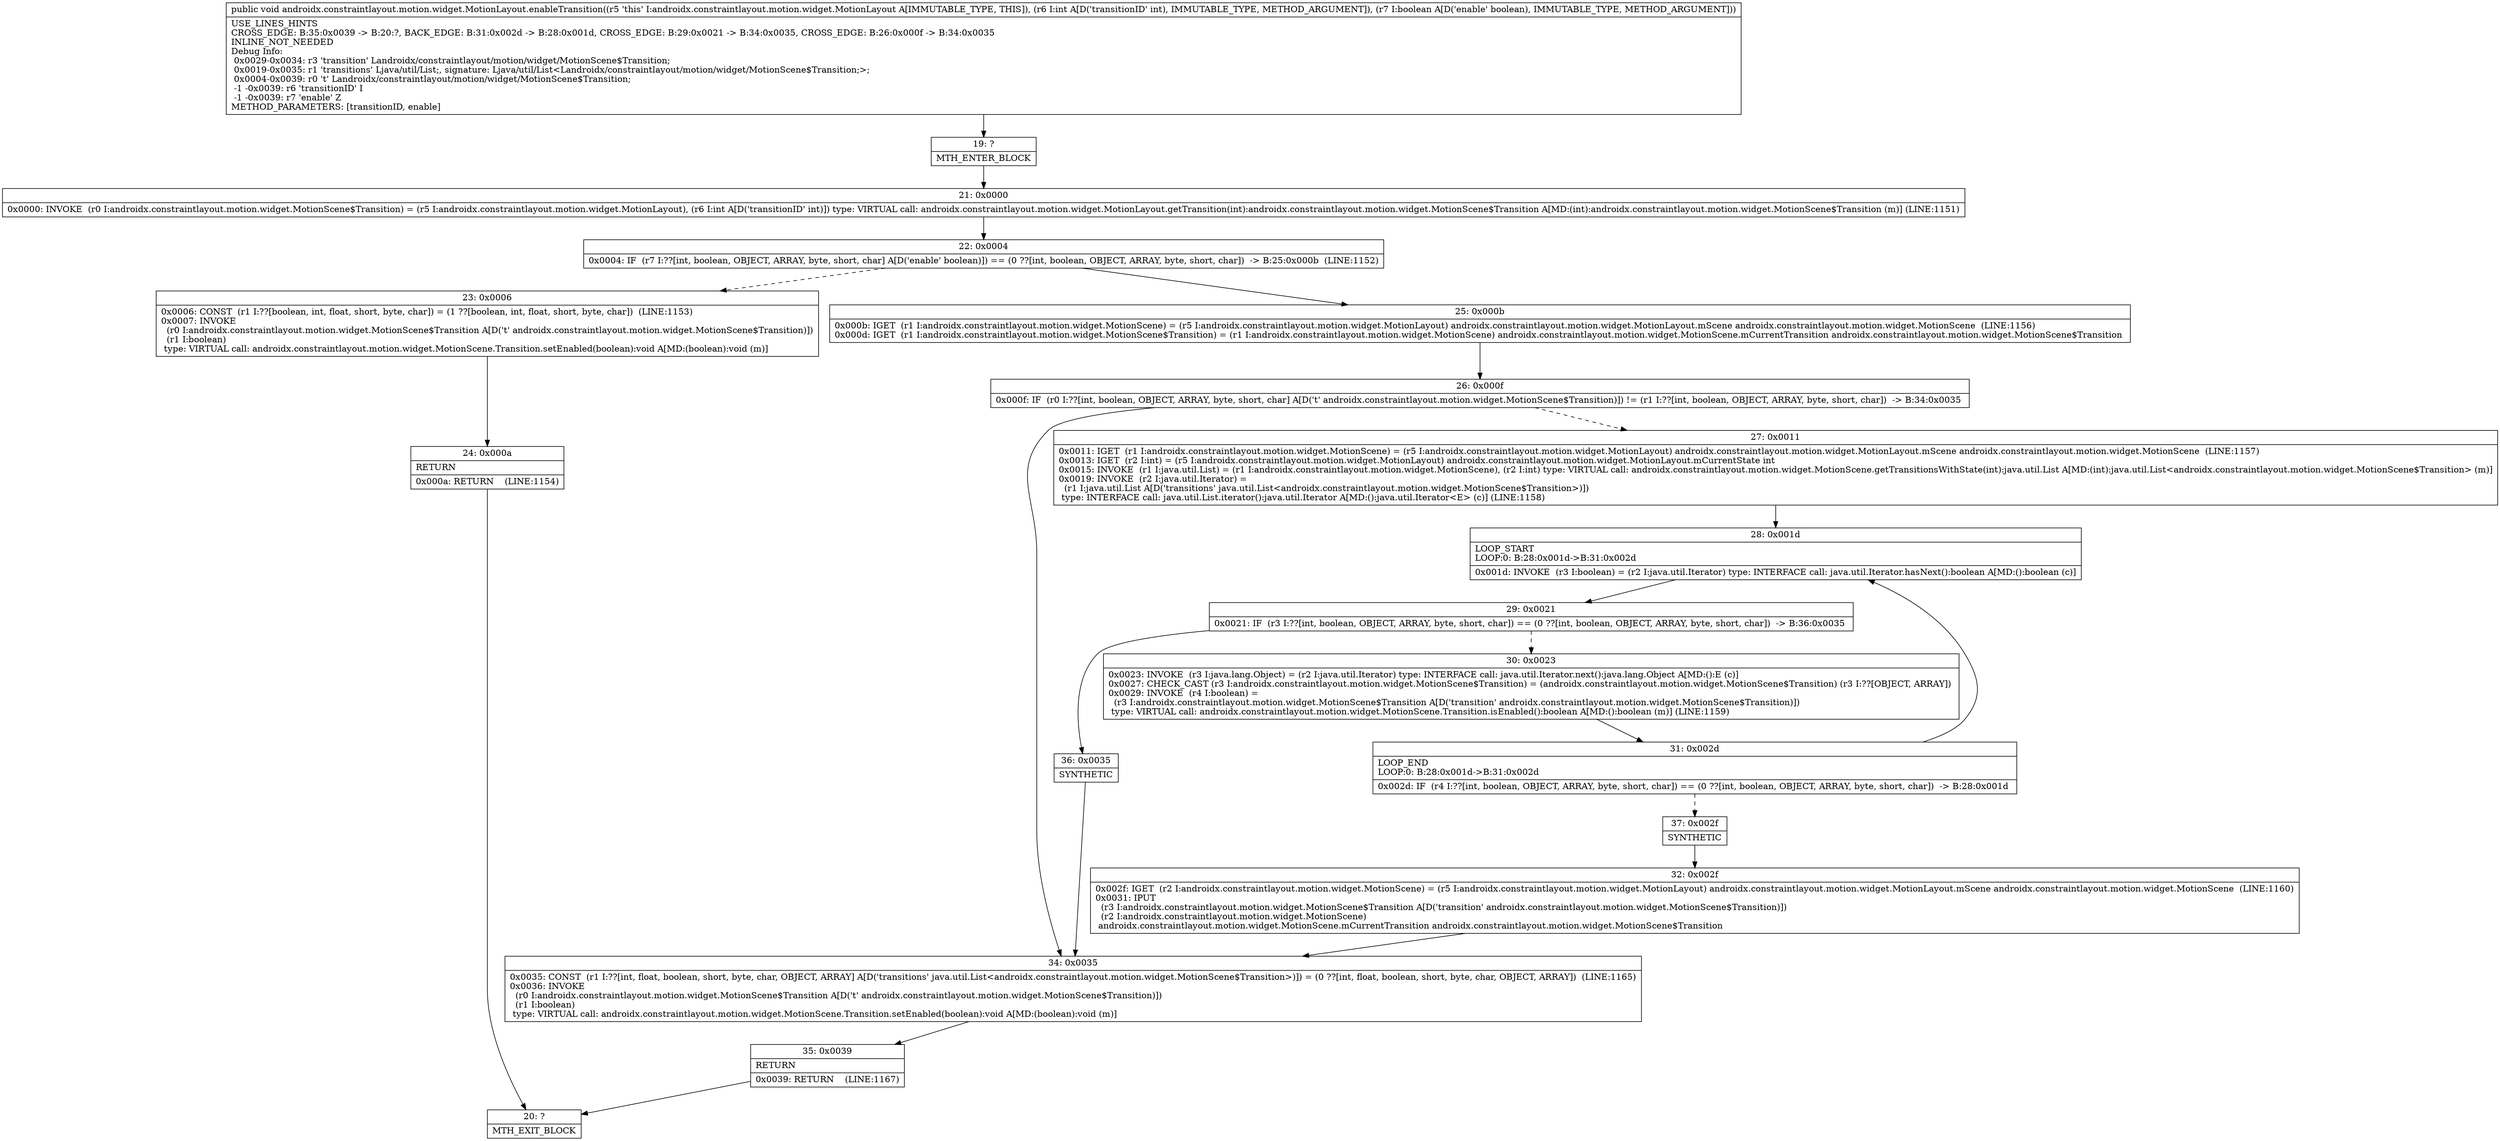 digraph "CFG forandroidx.constraintlayout.motion.widget.MotionLayout.enableTransition(IZ)V" {
Node_19 [shape=record,label="{19\:\ ?|MTH_ENTER_BLOCK\l}"];
Node_21 [shape=record,label="{21\:\ 0x0000|0x0000: INVOKE  (r0 I:androidx.constraintlayout.motion.widget.MotionScene$Transition) = (r5 I:androidx.constraintlayout.motion.widget.MotionLayout), (r6 I:int A[D('transitionID' int)]) type: VIRTUAL call: androidx.constraintlayout.motion.widget.MotionLayout.getTransition(int):androidx.constraintlayout.motion.widget.MotionScene$Transition A[MD:(int):androidx.constraintlayout.motion.widget.MotionScene$Transition (m)] (LINE:1151)\l}"];
Node_22 [shape=record,label="{22\:\ 0x0004|0x0004: IF  (r7 I:??[int, boolean, OBJECT, ARRAY, byte, short, char] A[D('enable' boolean)]) == (0 ??[int, boolean, OBJECT, ARRAY, byte, short, char])  \-\> B:25:0x000b  (LINE:1152)\l}"];
Node_23 [shape=record,label="{23\:\ 0x0006|0x0006: CONST  (r1 I:??[boolean, int, float, short, byte, char]) = (1 ??[boolean, int, float, short, byte, char])  (LINE:1153)\l0x0007: INVOKE  \l  (r0 I:androidx.constraintlayout.motion.widget.MotionScene$Transition A[D('t' androidx.constraintlayout.motion.widget.MotionScene$Transition)])\l  (r1 I:boolean)\l type: VIRTUAL call: androidx.constraintlayout.motion.widget.MotionScene.Transition.setEnabled(boolean):void A[MD:(boolean):void (m)]\l}"];
Node_24 [shape=record,label="{24\:\ 0x000a|RETURN\l|0x000a: RETURN    (LINE:1154)\l}"];
Node_20 [shape=record,label="{20\:\ ?|MTH_EXIT_BLOCK\l}"];
Node_25 [shape=record,label="{25\:\ 0x000b|0x000b: IGET  (r1 I:androidx.constraintlayout.motion.widget.MotionScene) = (r5 I:androidx.constraintlayout.motion.widget.MotionLayout) androidx.constraintlayout.motion.widget.MotionLayout.mScene androidx.constraintlayout.motion.widget.MotionScene  (LINE:1156)\l0x000d: IGET  (r1 I:androidx.constraintlayout.motion.widget.MotionScene$Transition) = (r1 I:androidx.constraintlayout.motion.widget.MotionScene) androidx.constraintlayout.motion.widget.MotionScene.mCurrentTransition androidx.constraintlayout.motion.widget.MotionScene$Transition \l}"];
Node_26 [shape=record,label="{26\:\ 0x000f|0x000f: IF  (r0 I:??[int, boolean, OBJECT, ARRAY, byte, short, char] A[D('t' androidx.constraintlayout.motion.widget.MotionScene$Transition)]) != (r1 I:??[int, boolean, OBJECT, ARRAY, byte, short, char])  \-\> B:34:0x0035 \l}"];
Node_27 [shape=record,label="{27\:\ 0x0011|0x0011: IGET  (r1 I:androidx.constraintlayout.motion.widget.MotionScene) = (r5 I:androidx.constraintlayout.motion.widget.MotionLayout) androidx.constraintlayout.motion.widget.MotionLayout.mScene androidx.constraintlayout.motion.widget.MotionScene  (LINE:1157)\l0x0013: IGET  (r2 I:int) = (r5 I:androidx.constraintlayout.motion.widget.MotionLayout) androidx.constraintlayout.motion.widget.MotionLayout.mCurrentState int \l0x0015: INVOKE  (r1 I:java.util.List) = (r1 I:androidx.constraintlayout.motion.widget.MotionScene), (r2 I:int) type: VIRTUAL call: androidx.constraintlayout.motion.widget.MotionScene.getTransitionsWithState(int):java.util.List A[MD:(int):java.util.List\<androidx.constraintlayout.motion.widget.MotionScene$Transition\> (m)]\l0x0019: INVOKE  (r2 I:java.util.Iterator) = \l  (r1 I:java.util.List A[D('transitions' java.util.List\<androidx.constraintlayout.motion.widget.MotionScene$Transition\>)])\l type: INTERFACE call: java.util.List.iterator():java.util.Iterator A[MD:():java.util.Iterator\<E\> (c)] (LINE:1158)\l}"];
Node_28 [shape=record,label="{28\:\ 0x001d|LOOP_START\lLOOP:0: B:28:0x001d\-\>B:31:0x002d\l|0x001d: INVOKE  (r3 I:boolean) = (r2 I:java.util.Iterator) type: INTERFACE call: java.util.Iterator.hasNext():boolean A[MD:():boolean (c)]\l}"];
Node_29 [shape=record,label="{29\:\ 0x0021|0x0021: IF  (r3 I:??[int, boolean, OBJECT, ARRAY, byte, short, char]) == (0 ??[int, boolean, OBJECT, ARRAY, byte, short, char])  \-\> B:36:0x0035 \l}"];
Node_30 [shape=record,label="{30\:\ 0x0023|0x0023: INVOKE  (r3 I:java.lang.Object) = (r2 I:java.util.Iterator) type: INTERFACE call: java.util.Iterator.next():java.lang.Object A[MD:():E (c)]\l0x0027: CHECK_CAST (r3 I:androidx.constraintlayout.motion.widget.MotionScene$Transition) = (androidx.constraintlayout.motion.widget.MotionScene$Transition) (r3 I:??[OBJECT, ARRAY]) \l0x0029: INVOKE  (r4 I:boolean) = \l  (r3 I:androidx.constraintlayout.motion.widget.MotionScene$Transition A[D('transition' androidx.constraintlayout.motion.widget.MotionScene$Transition)])\l type: VIRTUAL call: androidx.constraintlayout.motion.widget.MotionScene.Transition.isEnabled():boolean A[MD:():boolean (m)] (LINE:1159)\l}"];
Node_31 [shape=record,label="{31\:\ 0x002d|LOOP_END\lLOOP:0: B:28:0x001d\-\>B:31:0x002d\l|0x002d: IF  (r4 I:??[int, boolean, OBJECT, ARRAY, byte, short, char]) == (0 ??[int, boolean, OBJECT, ARRAY, byte, short, char])  \-\> B:28:0x001d \l}"];
Node_37 [shape=record,label="{37\:\ 0x002f|SYNTHETIC\l}"];
Node_32 [shape=record,label="{32\:\ 0x002f|0x002f: IGET  (r2 I:androidx.constraintlayout.motion.widget.MotionScene) = (r5 I:androidx.constraintlayout.motion.widget.MotionLayout) androidx.constraintlayout.motion.widget.MotionLayout.mScene androidx.constraintlayout.motion.widget.MotionScene  (LINE:1160)\l0x0031: IPUT  \l  (r3 I:androidx.constraintlayout.motion.widget.MotionScene$Transition A[D('transition' androidx.constraintlayout.motion.widget.MotionScene$Transition)])\l  (r2 I:androidx.constraintlayout.motion.widget.MotionScene)\l androidx.constraintlayout.motion.widget.MotionScene.mCurrentTransition androidx.constraintlayout.motion.widget.MotionScene$Transition \l}"];
Node_36 [shape=record,label="{36\:\ 0x0035|SYNTHETIC\l}"];
Node_34 [shape=record,label="{34\:\ 0x0035|0x0035: CONST  (r1 I:??[int, float, boolean, short, byte, char, OBJECT, ARRAY] A[D('transitions' java.util.List\<androidx.constraintlayout.motion.widget.MotionScene$Transition\>)]) = (0 ??[int, float, boolean, short, byte, char, OBJECT, ARRAY])  (LINE:1165)\l0x0036: INVOKE  \l  (r0 I:androidx.constraintlayout.motion.widget.MotionScene$Transition A[D('t' androidx.constraintlayout.motion.widget.MotionScene$Transition)])\l  (r1 I:boolean)\l type: VIRTUAL call: androidx.constraintlayout.motion.widget.MotionScene.Transition.setEnabled(boolean):void A[MD:(boolean):void (m)]\l}"];
Node_35 [shape=record,label="{35\:\ 0x0039|RETURN\l|0x0039: RETURN    (LINE:1167)\l}"];
MethodNode[shape=record,label="{public void androidx.constraintlayout.motion.widget.MotionLayout.enableTransition((r5 'this' I:androidx.constraintlayout.motion.widget.MotionLayout A[IMMUTABLE_TYPE, THIS]), (r6 I:int A[D('transitionID' int), IMMUTABLE_TYPE, METHOD_ARGUMENT]), (r7 I:boolean A[D('enable' boolean), IMMUTABLE_TYPE, METHOD_ARGUMENT]))  | USE_LINES_HINTS\lCROSS_EDGE: B:35:0x0039 \-\> B:20:?, BACK_EDGE: B:31:0x002d \-\> B:28:0x001d, CROSS_EDGE: B:29:0x0021 \-\> B:34:0x0035, CROSS_EDGE: B:26:0x000f \-\> B:34:0x0035\lINLINE_NOT_NEEDED\lDebug Info:\l  0x0029\-0x0034: r3 'transition' Landroidx\/constraintlayout\/motion\/widget\/MotionScene$Transition;\l  0x0019\-0x0035: r1 'transitions' Ljava\/util\/List;, signature: Ljava\/util\/List\<Landroidx\/constraintlayout\/motion\/widget\/MotionScene$Transition;\>;\l  0x0004\-0x0039: r0 't' Landroidx\/constraintlayout\/motion\/widget\/MotionScene$Transition;\l  \-1 \-0x0039: r6 'transitionID' I\l  \-1 \-0x0039: r7 'enable' Z\lMETHOD_PARAMETERS: [transitionID, enable]\l}"];
MethodNode -> Node_19;Node_19 -> Node_21;
Node_21 -> Node_22;
Node_22 -> Node_23[style=dashed];
Node_22 -> Node_25;
Node_23 -> Node_24;
Node_24 -> Node_20;
Node_25 -> Node_26;
Node_26 -> Node_27[style=dashed];
Node_26 -> Node_34;
Node_27 -> Node_28;
Node_28 -> Node_29;
Node_29 -> Node_30[style=dashed];
Node_29 -> Node_36;
Node_30 -> Node_31;
Node_31 -> Node_28;
Node_31 -> Node_37[style=dashed];
Node_37 -> Node_32;
Node_32 -> Node_34;
Node_36 -> Node_34;
Node_34 -> Node_35;
Node_35 -> Node_20;
}

